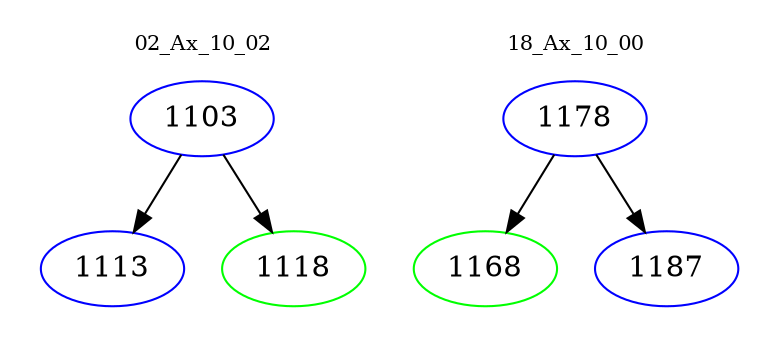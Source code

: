 digraph{
subgraph cluster_0 {
color = white
label = "02_Ax_10_02";
fontsize=10;
T0_1103 [label="1103", color="blue"]
T0_1103 -> T0_1113 [color="black"]
T0_1113 [label="1113", color="blue"]
T0_1103 -> T0_1118 [color="black"]
T0_1118 [label="1118", color="green"]
}
subgraph cluster_1 {
color = white
label = "18_Ax_10_00";
fontsize=10;
T1_1178 [label="1178", color="blue"]
T1_1178 -> T1_1168 [color="black"]
T1_1168 [label="1168", color="green"]
T1_1178 -> T1_1187 [color="black"]
T1_1187 [label="1187", color="blue"]
}
}
